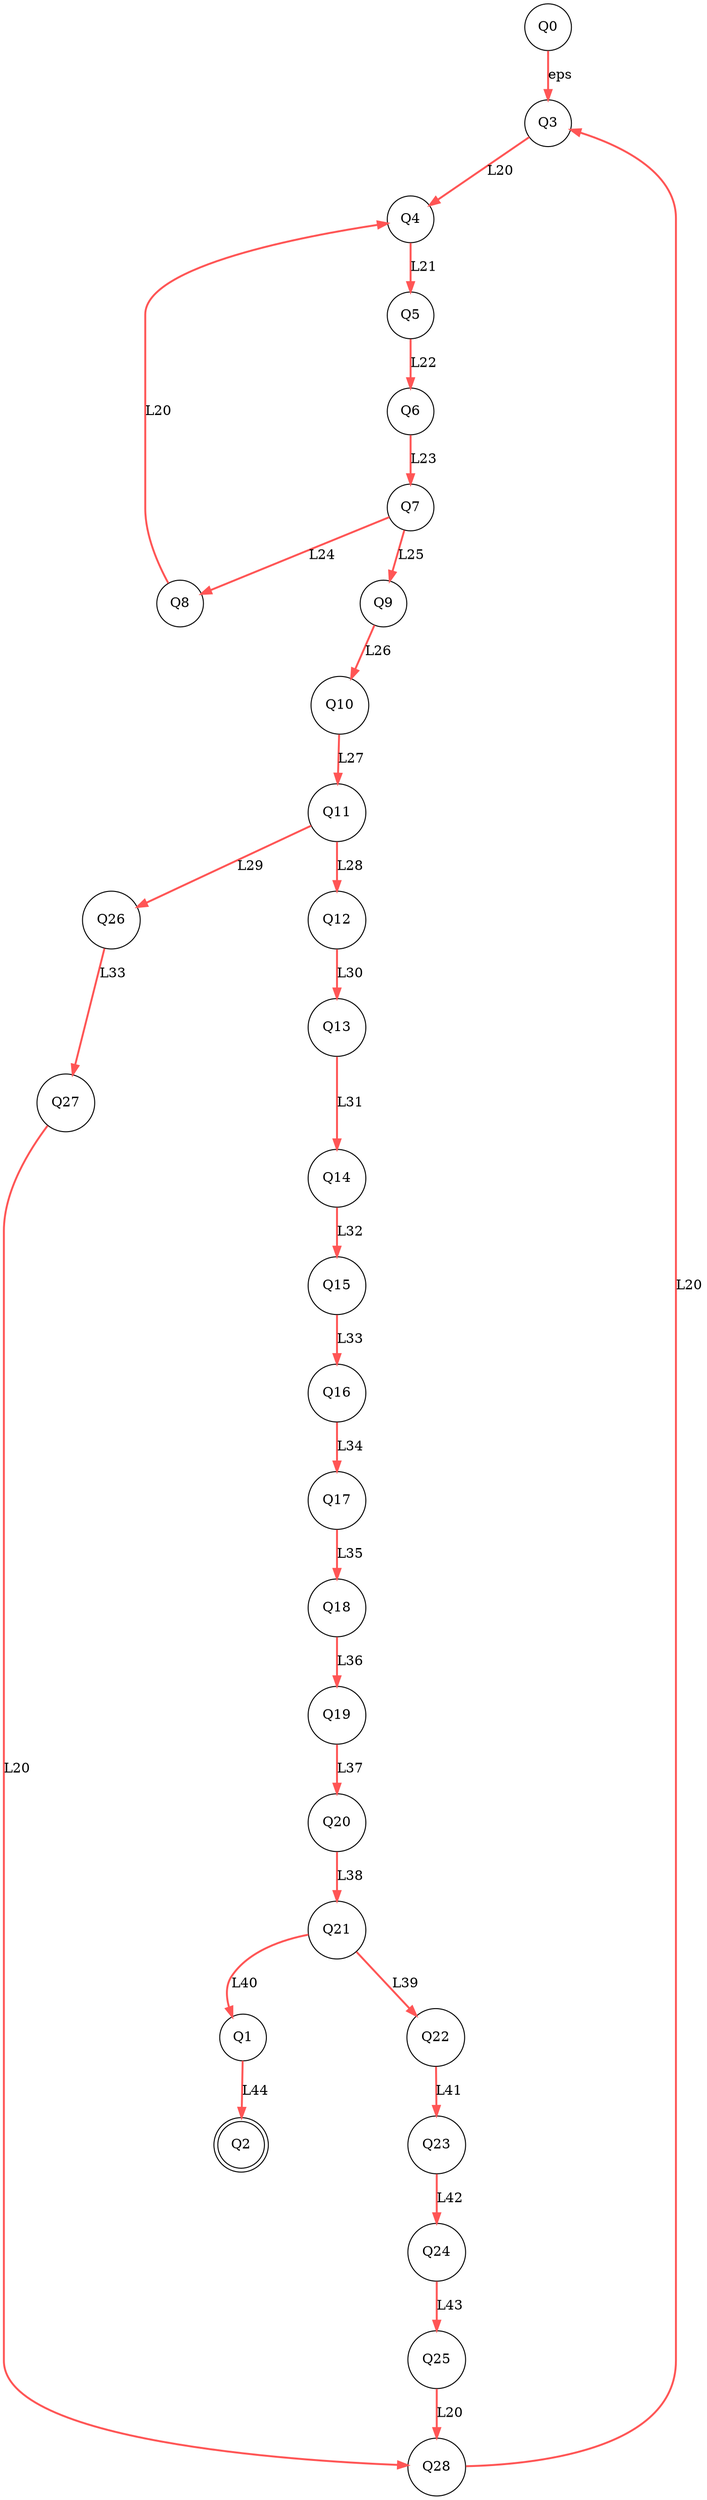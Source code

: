 digraph G {
  nodesep = 2.0;
  edge [color="#ff5555"];
  Q0 -> Q3 [style=bold,label="eps"];
  Q1 -> Q2 [style=bold,label="L44"];
  Q3 -> Q4 [style=bold,label="L20"];
  Q4 -> Q5 [style=bold,label="L21"];
  Q5 -> Q6 [style=bold,label="L22"];
  Q6 -> Q7 [style=bold,label="L23"];
  Q7 -> Q8 [style=bold,label="L24"];
  Q7 -> Q9 [style=bold,label="L25"];
  Q8 -> Q4 [style=bold,label="L20"];
  Q9 -> Q10 [style=bold,label="L26"];
  Q10 -> Q11 [style=bold,label="L27"];
  Q11 -> Q12 [style=bold,label="L28"];
  Q11 -> Q26 [style=bold,label="L29"];
  Q12 -> Q13 [style=bold,label="L30"];
  Q13 -> Q14 [style=bold,label="L31"];
  Q14 -> Q15 [style=bold,label="L32"];
  Q15 -> Q16 [style=bold,label="L33"];
  Q16 -> Q17 [style=bold,label="L34"];
  Q17 -> Q18 [style=bold,label="L35"];
  Q18 -> Q19 [style=bold,label="L36"];
  Q19 -> Q20 [style=bold,label="L37"];
  Q20 -> Q21 [style=bold,label="L38"];
  Q21 -> Q22 [style=bold,label="L39"];
  Q21 -> Q1 [style=bold,label="L40"];
  Q22 -> Q23 [style=bold,label="L41"];
  Q23 -> Q24 [style=bold,label="L42"];
  Q24 -> Q25 [style=bold,label="L43"];
  Q25 -> Q28 [style=bold,label="L20"];
  Q26 -> Q27 [style=bold,label="L33"];
  Q27 -> Q28 [style=bold,label="L20"];
  Q28 -> Q3 [style=bold,label="L20"];
  Q0 [shape=circle];
  Q1 [shape=circle];
  Q2 [shape=circle,peripheries=2];
  Q3 [shape=circle];
  Q4 [shape=circle];
  Q5 [shape=circle];
  Q6 [shape=circle];
  Q7 [shape=circle];
  Q8 [shape=circle];
  Q9 [shape=circle];
  Q10 [shape=circle];
  Q11 [shape=circle];
  Q12 [shape=circle];
  Q13 [shape=circle];
  Q14 [shape=circle];
  Q15 [shape=circle];
  Q16 [shape=circle];
  Q17 [shape=circle];
  Q18 [shape=circle];
  Q19 [shape=circle];
  Q20 [shape=circle];
  Q21 [shape=circle];
  Q22 [shape=circle];
  Q23 [shape=circle];
  Q24 [shape=circle];
  Q25 [shape=circle];
  Q26 [shape=circle];
  Q27 [shape=circle];
  Q28 [shape=circle];
}
